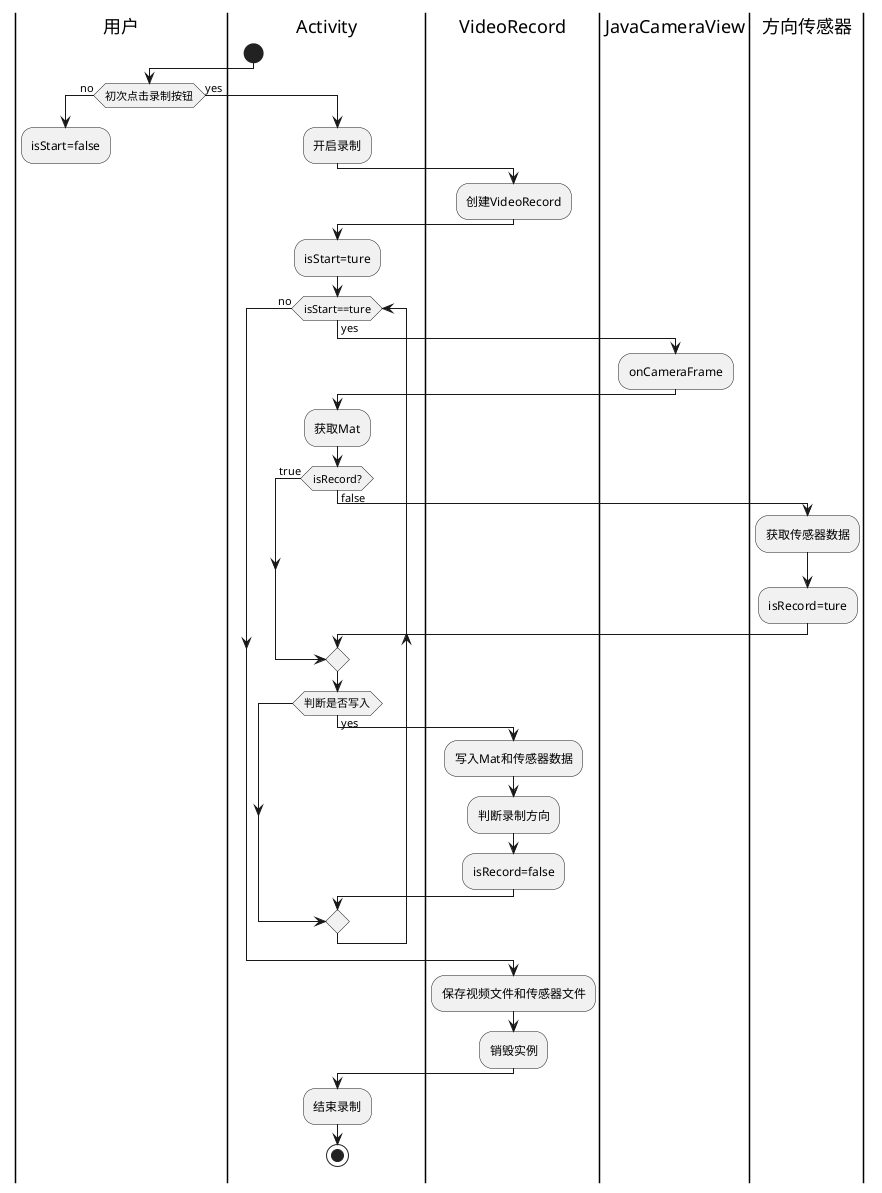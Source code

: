 
@startuml
|用户|
|Activity|
start
|用户|
if(初次点击录制按钮) then(no)
|用户|
:isStart=false;
detach

else (yes)
|Activity|
:开启录制;
|VideoRecord|
:创建VideoRecord;
|Activity|
:isStart=ture;
while(isStart==ture) is (yes)
|JavaCameraView|
:onCameraFrame;
|Activity|
:获取Mat;
if(isRecord?) then(false)
|方向传感器|
:获取传感器数据;
:isRecord=ture;
else(true)
endif
|Activity|
    if(判断是否写入)then(yes)
    |VideoRecord|
    :写入Mat和传感器数据;
    :判断录制方向;
    :isRecord=false;

    endif


endwhile(no)
|VideoRecord|
:保存视频文件和传感器文件;
:销毁实例;
|Activity|
:结束录制;

stop

@enduml